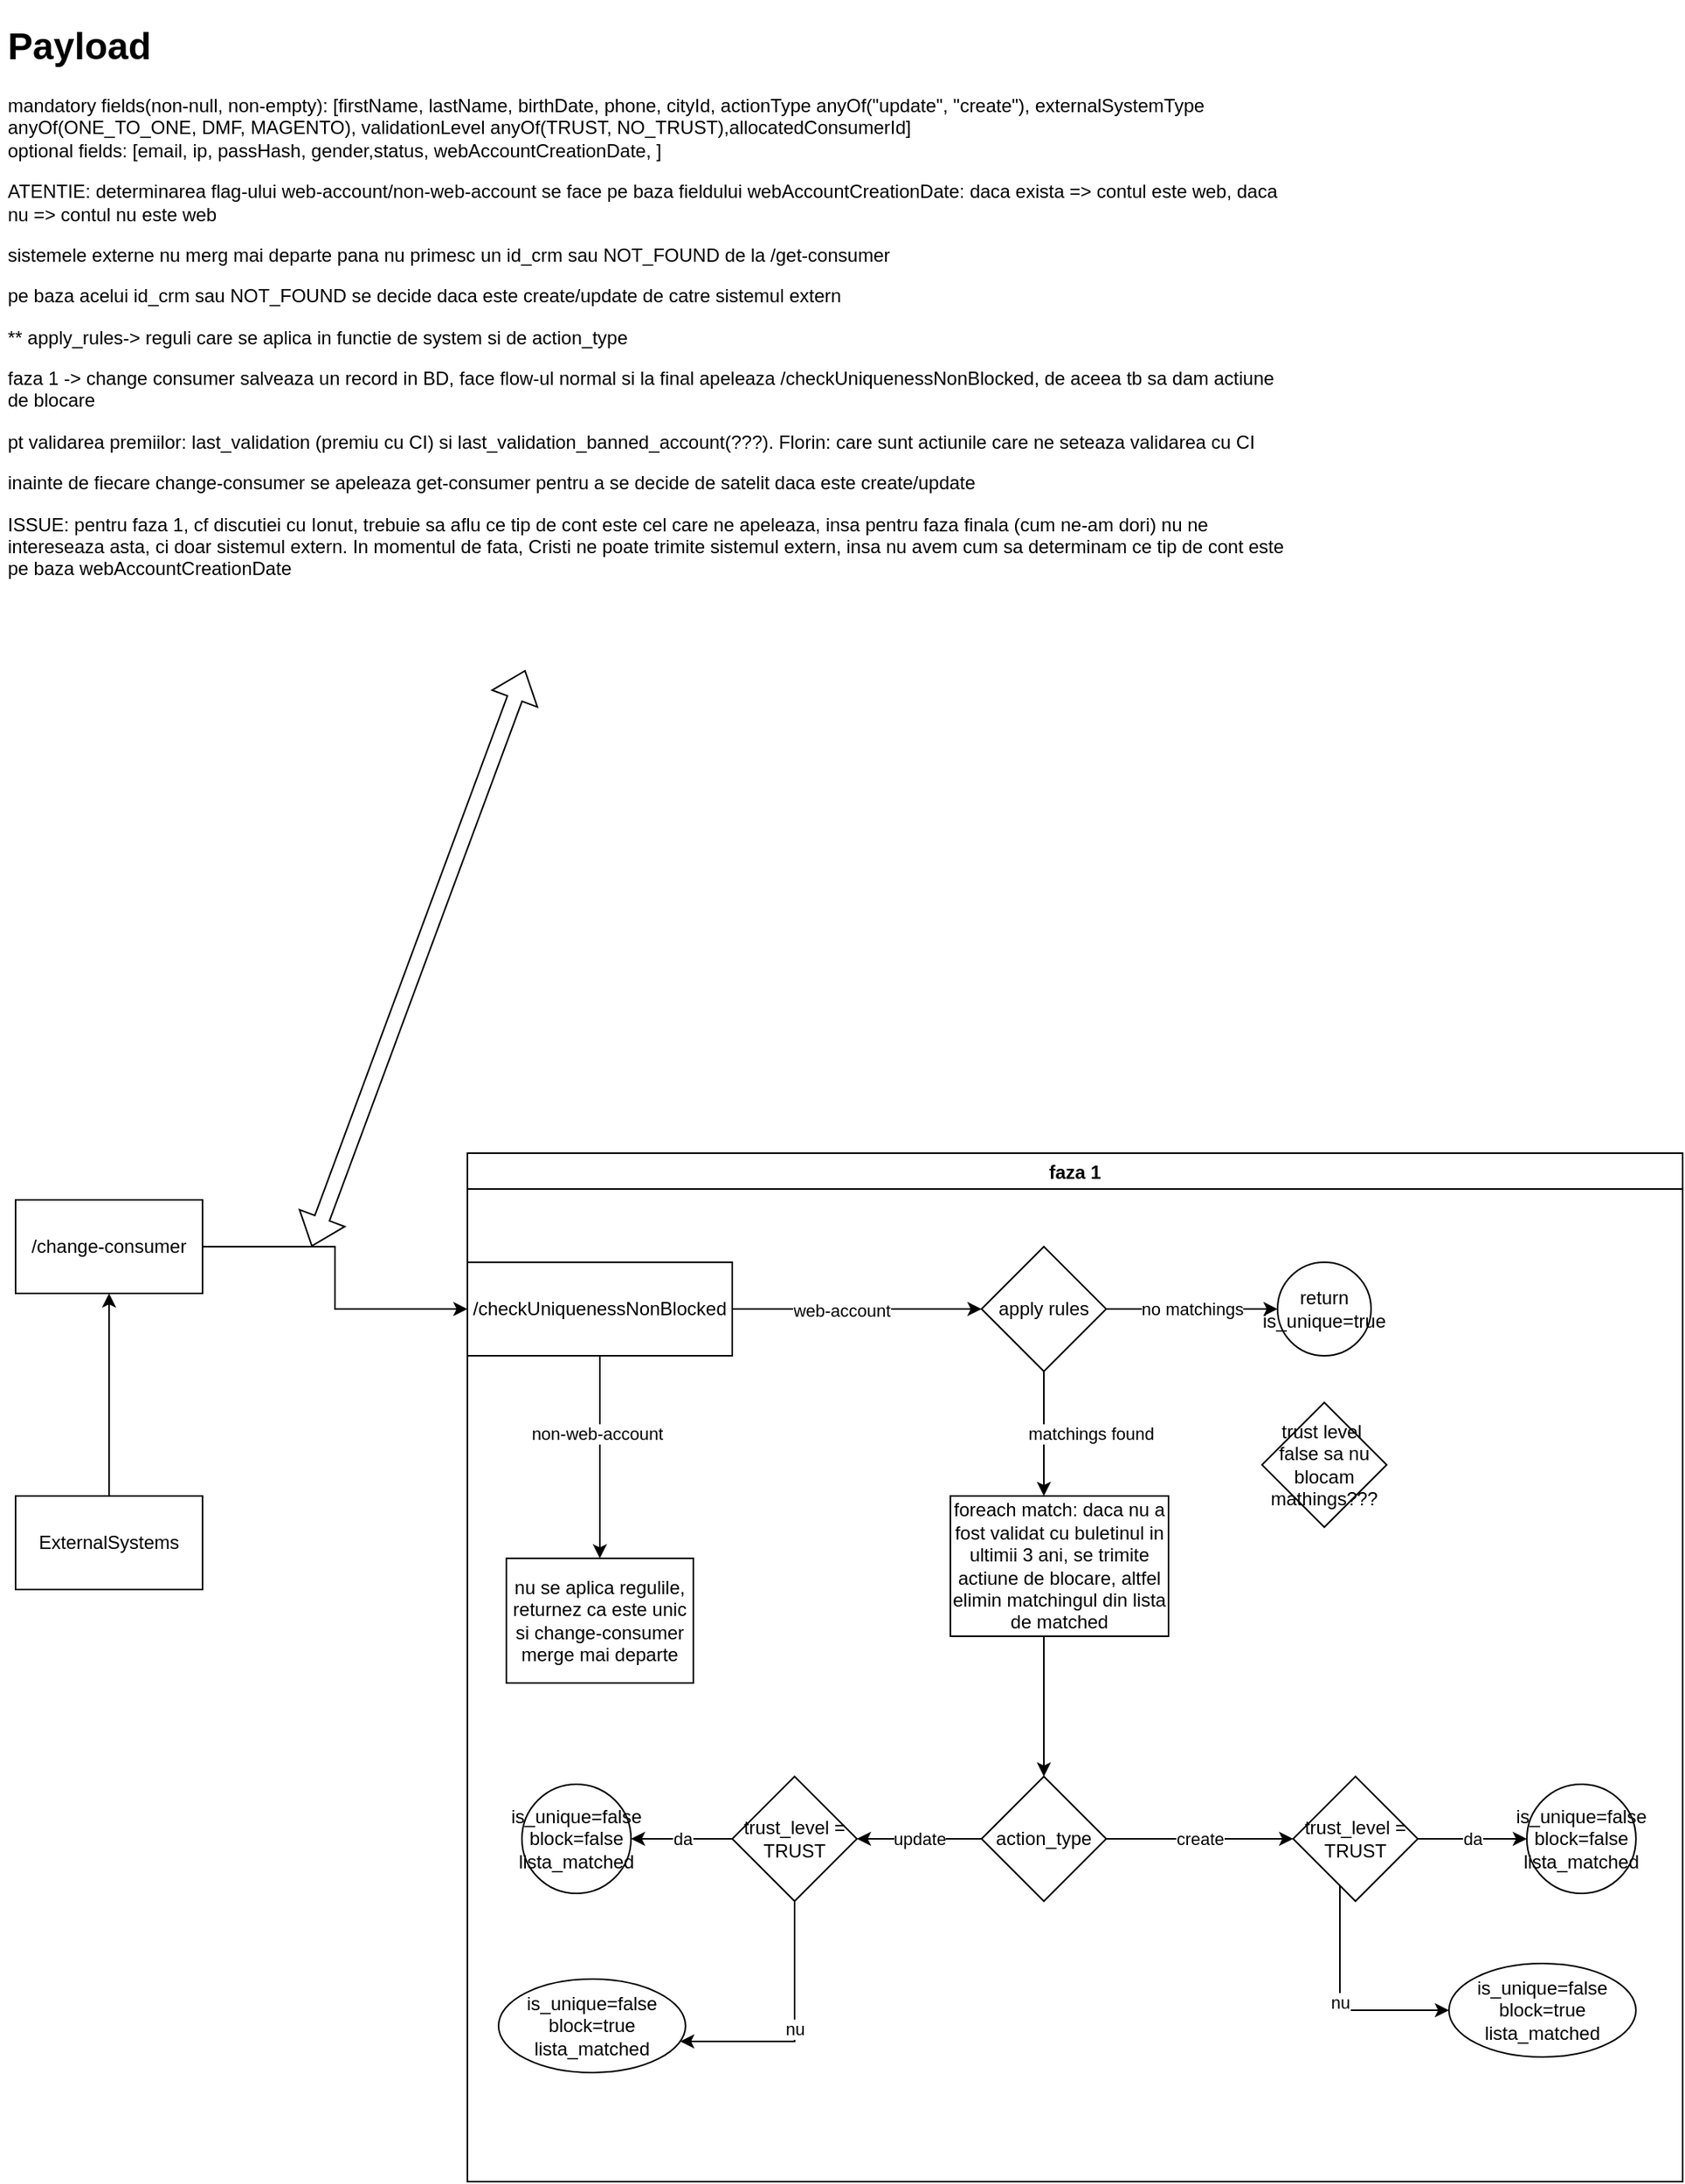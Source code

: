 <mxfile version="20.0.3" type="github">
  <diagram id="_MFETMW5BQF27gGuJFpG" name="Page-1">
    <mxGraphModel dx="1422" dy="1848" grid="1" gridSize="10" guides="1" tooltips="1" connect="1" arrows="1" fold="1" page="1" pageScale="1" pageWidth="850" pageHeight="1100" math="0" shadow="0">
      <root>
        <mxCell id="0" />
        <mxCell id="1" parent="0" />
        <mxCell id="A1XFiOuGBfOw8y14Zu5k-1" value="faza 1" style="swimlane;" vertex="1" parent="1">
          <mxGeometry x="320" y="50" width="780" height="660" as="geometry" />
        </mxCell>
        <mxCell id="A1XFiOuGBfOw8y14Zu5k-2" value="/checkUniquenessNonBlocked" style="rounded=0;whiteSpace=wrap;html=1;" vertex="1" parent="A1XFiOuGBfOw8y14Zu5k-1">
          <mxGeometry y="70" width="170" height="60" as="geometry" />
        </mxCell>
        <mxCell id="A1XFiOuGBfOw8y14Zu5k-14" value="nu se aplica regulile, returnez ca este unic si change-consumer merge mai departe" style="rounded=0;whiteSpace=wrap;html=1;" vertex="1" parent="A1XFiOuGBfOw8y14Zu5k-1">
          <mxGeometry x="25" y="260" width="120" height="80" as="geometry" />
        </mxCell>
        <mxCell id="A1XFiOuGBfOw8y14Zu5k-10" style="edgeStyle=orthogonalEdgeStyle;rounded=0;orthogonalLoop=1;jettySize=auto;html=1;" edge="1" parent="A1XFiOuGBfOw8y14Zu5k-1" source="A1XFiOuGBfOw8y14Zu5k-2" target="A1XFiOuGBfOw8y14Zu5k-18">
          <mxGeometry relative="1" as="geometry">
            <mxPoint x="330" y="100" as="targetPoint" />
          </mxGeometry>
        </mxCell>
        <mxCell id="A1XFiOuGBfOw8y14Zu5k-11" value="web-account" style="edgeLabel;html=1;align=center;verticalAlign=middle;resizable=0;points=[];" vertex="1" connectable="0" parent="A1XFiOuGBfOw8y14Zu5k-10">
          <mxGeometry x="-0.125" y="-1" relative="1" as="geometry">
            <mxPoint as="offset" />
          </mxGeometry>
        </mxCell>
        <mxCell id="A1XFiOuGBfOw8y14Zu5k-18" value="apply rules" style="rhombus;whiteSpace=wrap;html=1;" vertex="1" parent="A1XFiOuGBfOw8y14Zu5k-1">
          <mxGeometry x="330" y="60" width="80" height="80" as="geometry" />
        </mxCell>
        <mxCell id="A1XFiOuGBfOw8y14Zu5k-19" value="no matchings" style="edgeStyle=orthogonalEdgeStyle;rounded=0;orthogonalLoop=1;jettySize=auto;html=1;" edge="1" parent="A1XFiOuGBfOw8y14Zu5k-1" source="A1XFiOuGBfOw8y14Zu5k-18" target="A1XFiOuGBfOw8y14Zu5k-21">
          <mxGeometry relative="1" as="geometry">
            <mxPoint x="490" y="80" as="targetPoint" />
          </mxGeometry>
        </mxCell>
        <mxCell id="A1XFiOuGBfOw8y14Zu5k-21" value="return is_unique=true" style="ellipse;whiteSpace=wrap;html=1;rounded=0;" vertex="1" parent="A1XFiOuGBfOw8y14Zu5k-1">
          <mxGeometry x="520" y="70" width="60" height="60" as="geometry" />
        </mxCell>
        <mxCell id="A1XFiOuGBfOw8y14Zu5k-29" style="edgeStyle=orthogonalEdgeStyle;rounded=0;orthogonalLoop=1;jettySize=auto;html=1;" edge="1" parent="A1XFiOuGBfOw8y14Zu5k-1" source="A1XFiOuGBfOw8y14Zu5k-25" target="A1XFiOuGBfOw8y14Zu5k-30">
          <mxGeometry relative="1" as="geometry">
            <mxPoint x="370" y="400" as="targetPoint" />
            <Array as="points">
              <mxPoint x="370" y="340" />
              <mxPoint x="370" y="340" />
            </Array>
          </mxGeometry>
        </mxCell>
        <mxCell id="A1XFiOuGBfOw8y14Zu5k-25" value="foreach match: daca nu a fost validat cu buletinul in ultimii 3 ani, se trimite actiune de blocare, altfel elimin matchingul din lista de matched" style="rounded=0;whiteSpace=wrap;html=1;" vertex="1" parent="A1XFiOuGBfOw8y14Zu5k-1">
          <mxGeometry x="310" y="220" width="140" height="90" as="geometry" />
        </mxCell>
        <mxCell id="A1XFiOuGBfOw8y14Zu5k-35" value="update" style="edgeStyle=orthogonalEdgeStyle;rounded=0;orthogonalLoop=1;jettySize=auto;html=1;" edge="1" parent="A1XFiOuGBfOw8y14Zu5k-1" source="A1XFiOuGBfOw8y14Zu5k-30" target="A1XFiOuGBfOw8y14Zu5k-34">
          <mxGeometry relative="1" as="geometry" />
        </mxCell>
        <mxCell id="A1XFiOuGBfOw8y14Zu5k-41" value="create" style="edgeStyle=orthogonalEdgeStyle;rounded=0;orthogonalLoop=1;jettySize=auto;html=1;entryX=0;entryY=0.5;entryDx=0;entryDy=0;" edge="1" parent="A1XFiOuGBfOw8y14Zu5k-1" source="A1XFiOuGBfOw8y14Zu5k-30" target="A1XFiOuGBfOw8y14Zu5k-42">
          <mxGeometry relative="1" as="geometry" />
        </mxCell>
        <mxCell id="A1XFiOuGBfOw8y14Zu5k-30" value="action_type" style="rhombus;whiteSpace=wrap;html=1;" vertex="1" parent="A1XFiOuGBfOw8y14Zu5k-1">
          <mxGeometry x="330" y="400" width="80" height="80" as="geometry" />
        </mxCell>
        <mxCell id="A1XFiOuGBfOw8y14Zu5k-34" value="trust_level = TRUST" style="rhombus;whiteSpace=wrap;html=1;" vertex="1" parent="A1XFiOuGBfOw8y14Zu5k-1">
          <mxGeometry x="170" y="400" width="80" height="80" as="geometry" />
        </mxCell>
        <mxCell id="A1XFiOuGBfOw8y14Zu5k-38" value="is_unique=false&lt;br&gt;block=true&lt;br&gt;lista_matched" style="ellipse;whiteSpace=wrap;html=1;" vertex="1" parent="A1XFiOuGBfOw8y14Zu5k-1">
          <mxGeometry x="20" y="530" width="120" height="60" as="geometry" />
        </mxCell>
        <mxCell id="A1XFiOuGBfOw8y14Zu5k-39" value="nu" style="edgeStyle=orthogonalEdgeStyle;rounded=0;orthogonalLoop=1;jettySize=auto;html=1;" edge="1" parent="A1XFiOuGBfOw8y14Zu5k-1" source="A1XFiOuGBfOw8y14Zu5k-34" target="A1XFiOuGBfOw8y14Zu5k-38">
          <mxGeometry relative="1" as="geometry">
            <Array as="points">
              <mxPoint x="210" y="570" />
            </Array>
          </mxGeometry>
        </mxCell>
        <mxCell id="A1XFiOuGBfOw8y14Zu5k-40" value="is_unique=false&lt;br&gt;block=true&lt;br&gt;lista_matched" style="ellipse;whiteSpace=wrap;html=1;" vertex="1" parent="A1XFiOuGBfOw8y14Zu5k-1">
          <mxGeometry x="630" y="520" width="120" height="60" as="geometry" />
        </mxCell>
        <mxCell id="A1XFiOuGBfOw8y14Zu5k-36" value="is_unique=false&lt;br&gt;block=false&lt;br&gt;lista_matched" style="ellipse;whiteSpace=wrap;html=1;" vertex="1" parent="A1XFiOuGBfOw8y14Zu5k-1">
          <mxGeometry x="35" y="405" width="70" height="70" as="geometry" />
        </mxCell>
        <mxCell id="A1XFiOuGBfOw8y14Zu5k-37" value="da" style="edgeStyle=orthogonalEdgeStyle;rounded=0;orthogonalLoop=1;jettySize=auto;html=1;" edge="1" parent="A1XFiOuGBfOw8y14Zu5k-1" source="A1XFiOuGBfOw8y14Zu5k-34" target="A1XFiOuGBfOw8y14Zu5k-36">
          <mxGeometry relative="1" as="geometry" />
        </mxCell>
        <mxCell id="A1XFiOuGBfOw8y14Zu5k-43" value="nu" style="edgeStyle=orthogonalEdgeStyle;rounded=0;orthogonalLoop=1;jettySize=auto;html=1;entryX=0;entryY=0.5;entryDx=0;entryDy=0;" edge="1" parent="A1XFiOuGBfOw8y14Zu5k-1" source="A1XFiOuGBfOw8y14Zu5k-42" target="A1XFiOuGBfOw8y14Zu5k-40">
          <mxGeometry relative="1" as="geometry">
            <Array as="points">
              <mxPoint x="560" y="550" />
            </Array>
          </mxGeometry>
        </mxCell>
        <mxCell id="A1XFiOuGBfOw8y14Zu5k-45" value="da" style="edgeStyle=orthogonalEdgeStyle;rounded=0;orthogonalLoop=1;jettySize=auto;html=1;" edge="1" parent="A1XFiOuGBfOw8y14Zu5k-1" source="A1XFiOuGBfOw8y14Zu5k-42" target="A1XFiOuGBfOw8y14Zu5k-44">
          <mxGeometry relative="1" as="geometry" />
        </mxCell>
        <mxCell id="A1XFiOuGBfOw8y14Zu5k-42" value="trust_level = TRUST" style="rhombus;whiteSpace=wrap;html=1;" vertex="1" parent="A1XFiOuGBfOw8y14Zu5k-1">
          <mxGeometry x="530" y="400" width="80" height="80" as="geometry" />
        </mxCell>
        <mxCell id="A1XFiOuGBfOw8y14Zu5k-44" value="is_unique=false&lt;br&gt;block=false&lt;br&gt;lista_matched" style="ellipse;whiteSpace=wrap;html=1;" vertex="1" parent="A1XFiOuGBfOw8y14Zu5k-1">
          <mxGeometry x="680" y="405" width="70" height="70" as="geometry" />
        </mxCell>
        <mxCell id="A1XFiOuGBfOw8y14Zu5k-46" value="trust level&amp;nbsp;&lt;br&gt;false sa nu blocam mathings???" style="rhombus;whiteSpace=wrap;html=1;" vertex="1" parent="A1XFiOuGBfOw8y14Zu5k-1">
          <mxGeometry x="510" y="160" width="80" height="80" as="geometry" />
        </mxCell>
        <mxCell id="A1XFiOuGBfOw8y14Zu5k-5" style="edgeStyle=orthogonalEdgeStyle;rounded=0;orthogonalLoop=1;jettySize=auto;html=1;" edge="1" parent="1" source="A1XFiOuGBfOw8y14Zu5k-3" target="A1XFiOuGBfOw8y14Zu5k-4">
          <mxGeometry relative="1" as="geometry" />
        </mxCell>
        <mxCell id="A1XFiOuGBfOw8y14Zu5k-3" value="ExternalSystems" style="rounded=0;whiteSpace=wrap;html=1;" vertex="1" parent="1">
          <mxGeometry x="30" y="270" width="120" height="60" as="geometry" />
        </mxCell>
        <mxCell id="A1XFiOuGBfOw8y14Zu5k-6" style="edgeStyle=orthogonalEdgeStyle;rounded=0;orthogonalLoop=1;jettySize=auto;html=1;" edge="1" parent="1" source="A1XFiOuGBfOw8y14Zu5k-4" target="A1XFiOuGBfOw8y14Zu5k-2">
          <mxGeometry relative="1" as="geometry" />
        </mxCell>
        <mxCell id="A1XFiOuGBfOw8y14Zu5k-4" value="/change-consumer" style="rounded=0;whiteSpace=wrap;html=1;" vertex="1" parent="1">
          <mxGeometry x="30" y="80" width="120" height="60" as="geometry" />
        </mxCell>
        <mxCell id="A1XFiOuGBfOw8y14Zu5k-8" value="" style="shape=flexArrow;endArrow=classic;startArrow=classic;html=1;rounded=0;" edge="1" parent="1" target="A1XFiOuGBfOw8y14Zu5k-9">
          <mxGeometry width="100" height="100" relative="1" as="geometry">
            <mxPoint x="220" y="110" as="sourcePoint" />
            <mxPoint x="439.5" y="-178" as="targetPoint" />
          </mxGeometry>
        </mxCell>
        <mxCell id="A1XFiOuGBfOw8y14Zu5k-9" value="&lt;h1&gt;Payload&lt;/h1&gt;&lt;span style=&quot;text-align: center;&quot;&gt;mandatory fields(non-null, non-empty): [firstName, lastName, birthDate, phone, cityId, actionType anyOf(&quot;update&quot;, &quot;create&quot;), externalSystemType anyOf(ONE_TO_ONE, DMF, MAGENTO), validationLevel anyOf(TRUST, NO_TRUST),&lt;/span&gt;&lt;span style=&quot;text-align: center;&quot;&gt;allocatedConsumerId&lt;/span&gt;&lt;span style=&quot;text-align: center;&quot;&gt;]&lt;br&gt;optional fields: [email, ip, passHash, gender,&lt;/span&gt;&lt;span style=&quot;text-align: center;&quot;&gt;status,&amp;nbsp;&lt;/span&gt;&lt;span style=&quot;text-align: center;&quot;&gt;webAccountCreationDate, ]&lt;br&gt;&lt;/span&gt;&lt;p&gt;ATENTIE: determinarea flag-ului web-account/non-web-account se face pe baza fieldului webAccountCreationDate: daca exista =&amp;gt; contul este web, daca nu =&amp;gt; contul nu este web&lt;/p&gt;&lt;p&gt;sistemele externe nu merg mai departe pana nu primesc un id_crm sau NOT_FOUND de la /get-consumer&lt;/p&gt;&lt;p&gt;pe baza acelui id_crm sau NOT_FOUND se decide daca este create/update de catre sistemul extern&lt;/p&gt;&lt;p&gt;** apply_rules-&amp;gt; reguli care se aplica in functie de system si de action_type&lt;/p&gt;&lt;p&gt;faza 1 -&amp;gt; change consumer salveaza un record in BD, face flow-ul normal si la final apeleaza /checkUniquenessNonBlocked, de aceea tb sa dam actiune de blocare&lt;/p&gt;&lt;p&gt;pt validarea premiilor: last_validation (premiu cu CI) si last_validation_banned_account(???). Florin: care sunt actiunile care ne seteaza validarea cu CI&lt;/p&gt;&lt;p&gt;inainte de fiecare change-consumer se apeleaza get-consumer pentru a se decide de satelit daca este create/update&lt;/p&gt;&lt;p&gt;ISSUE: pentru faza 1, cf discutiei cu Ionut, trebuie sa aflu ce tip de cont este cel care ne apeleaza, insa pentru faza finala (cum ne-am dori) nu ne intereseaza asta, ci doar sistemul extern. In momentul de fata, Cristi ne poate trimite sistemul extern, insa nu avem cum sa determinam ce tip de cont este pe baza webAccountCreationDate&amp;nbsp;&lt;/p&gt;&lt;p&gt;&lt;br&gt;&lt;/p&gt;" style="text;html=1;strokeColor=none;fillColor=none;spacing=5;spacingTop=-20;whiteSpace=wrap;overflow=hidden;rounded=0;" vertex="1" parent="1">
          <mxGeometry x="20" y="-680" width="830" height="420" as="geometry" />
        </mxCell>
        <mxCell id="A1XFiOuGBfOw8y14Zu5k-12" style="edgeStyle=orthogonalEdgeStyle;rounded=0;orthogonalLoop=1;jettySize=auto;html=1;" edge="1" parent="1" source="A1XFiOuGBfOw8y14Zu5k-2">
          <mxGeometry relative="1" as="geometry">
            <mxPoint x="405" y="310" as="targetPoint" />
          </mxGeometry>
        </mxCell>
        <mxCell id="A1XFiOuGBfOw8y14Zu5k-13" value="non-web-account" style="edgeLabel;html=1;align=center;verticalAlign=middle;resizable=0;points=[];" vertex="1" connectable="0" parent="A1XFiOuGBfOw8y14Zu5k-12">
          <mxGeometry x="-0.231" y="-2" relative="1" as="geometry">
            <mxPoint as="offset" />
          </mxGeometry>
        </mxCell>
        <mxCell id="A1XFiOuGBfOw8y14Zu5k-24" value="matchings found" style="edgeStyle=orthogonalEdgeStyle;rounded=0;orthogonalLoop=1;jettySize=auto;html=1;" edge="1" parent="1" source="A1XFiOuGBfOw8y14Zu5k-18">
          <mxGeometry y="30" relative="1" as="geometry">
            <mxPoint x="690" y="270" as="targetPoint" />
            <mxPoint as="offset" />
          </mxGeometry>
        </mxCell>
      </root>
    </mxGraphModel>
  </diagram>
</mxfile>
